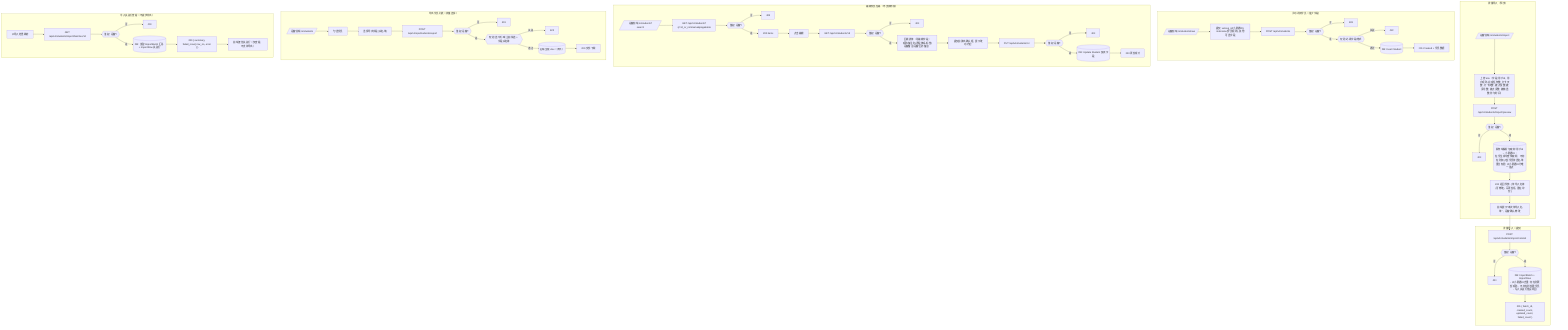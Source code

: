 flowchart TD
  subgraph ImportPreview["批量导入（预览）"]
    UI_Import[/"运营前端 /o/students/import"/]
    UI_Import --> Upload["上传 xlsx（字段: 用户id, 用户昵称, 完成任务数, 打卡天数, 打卡次数, 被点赞数, 被评论数, 被点评数, 被精选数, 参与时间）"]
    Upload --> API_PREVIEW["POST /api/v1/students/import/preview"]
    API_PREVIEW --> Auth{{"鉴权: 运营?"}}
    Auth -- 否 --> E403a["403"]
    Auth -- 是 --> ParseMap[("服务端解析与映射: 用户id → 小鹅通ID；\n在学生库中查找映射，不存在则加入新学员待选名单\n重复校验: 以小鹅通ID为唯一锚点")]
    ParseMap --> Resp200Preview["200 返回预览: { 待导入名单(可修改), 将更新项, 潜在冲突 }"]
    Resp200Preview --> UI_Confirm["前端展示“本次待导入名单”，运营确认/修改"]
  end

  subgraph ImportCommit["批量导入（提交）"]
    UI_Confirm --> API_COMMIT["POST /api/v1/students/import/commit"]
    API_COMMIT --> Auth2{{"鉴权: 运营?"}}
    Auth2 -- 否 --> E403b["403"]
    Auth2 -- 是 --> Upsert[("DB: ImportBatch + ImportRow\n- 以小鹅通ID去重: 存在则更新昵称，不存在则新建学员\n- 写入失败行错误原因")]
    Upsert --> Resp201Import["201 { batch_id, created_count, updated_count, failed_count }"]
  end

  subgraph ManualAdd["手动添加学员（最少字段）"]
    UI_New[/"运营前端 /o/students/new"/]
    UI_New --> SubmitNew["提交: xetong_id(小鹅通ID), nickname(学员昵称), 其他可选字段"]
    SubmitNew --> API_POST["POST /api/v1/students"]
    API_POST --> Auth3{{"鉴权: 运营?"}}
    Auth3 -- 否 --> E403c["403"]
    Auth3 -- 是 --> ValidateNew{{"校验: 必填字段/格式"}}
    ValidateNew -- 失败 --> E422n["422"]
    ValidateNew -- 通过 --> DB_Create[("DB: Insert Student")]
    DB_Create --> Resp201["201 Created + 学员数据"]
  end

  subgraph Edit["编辑学员信息（不支持删除）"]
    UI_Search[/"运营前端 /o/students?search"/] --> API_FIND["GET /api/v1/students?q=:id_or_nickname&page&size"]
    API_FIND --> Auth4{{"鉴权: 运营?"}}
    Auth4 -- 否 --> E403d["403"]
    Auth4 -- 是 --> Resp200List["200 items"]
    Resp200List --> ClickOne["点击编辑"]
    ClickOne --> API_GET_ONE["GET /api/v1/students/:id"]
    API_GET_ONE --> Auth5{{"鉴权: 运营?"}}
    Auth5 -- 否 --> E403e["403"]
    Auth5 -- 是 --> FillForm["回填表单（可编辑字段：\n昵称/备注名/课程体系/标签/运营备注/运营回访备注）"]
    FillForm --> ConfirmDlg["提交前弹出确认框，展示改动内容"]
    ConfirmDlg --> API_PUT["PUT /api/v1/students/:id"]
    API_PUT --> Auth6{{"鉴权: 运营?"}}
    Auth6 -- 否 --> E403f["403"]
    Auth6 -- 是 --> DB_Update[("DB: Update Student 变更字段")]
    DB_Update --> Resp200Upd["200 更新成功"]
  end

  subgraph Export["导出学员列表（批量选择）"]
    UI_ListSel[/"运营前端 /o/students"/] --> SelectRows["勾选学员"]
    SelectRows --> ChooseFields["选择导出字段(白名单)"]
    ChooseFields --> API_EXPORT_STU["POST /api/v1/ops/students/export"]
    API_EXPORT_STU --> Auth7{{"鉴权: 运营?"}}
    Auth7 -- 否 --> E403g["403"]
    Auth7 -- 是 --> ValidateExp{{"校验: 选中行/或当前筛选 + 字段白名单"}}
    ValidateExp -- 失败 --> E422e["422"]
    ValidateExp -- 通过 --> GenXLSX[("后端生成 xlsx（流式）")]
    GenXLSX --> Resp200File["200 文件下载"]
  end

  subgraph FailReview["导入失败行查看（不提供导出）"]
    FromImport["从导入结果跳转"] --> API_GET_BATCH["GET /api/v1/students/import/batches/:id"]
    API_GET_BATCH --> Auth8{{"鉴权: 运营?"}}
    Auth8 -- 否 --> E403h["403"]
    Auth8 -- 是 --> DB_ReadBatch[("DB: 读取 ImportBatch 汇总 + ImportRow 失败行")]
    DB_ReadBatch --> Resp200Batch["200 { summary, failed_rows{ row_no, error } }"]
    Resp200Batch --> RenderFail["前端渲染失败行（仅查看，不支持导出）"]
  end
